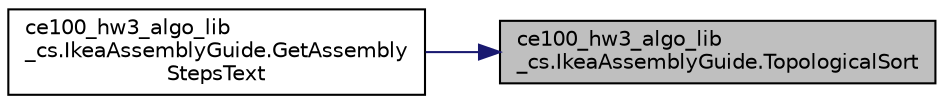 digraph "ce100_hw3_algo_lib_cs.IkeaAssemblyGuide.TopologicalSort"
{
 // INTERACTIVE_SVG=YES
 // LATEX_PDF_SIZE
  edge [fontname="Helvetica",fontsize="10",labelfontname="Helvetica",labelfontsize="10"];
  node [fontname="Helvetica",fontsize="10",shape=record];
  rankdir="RL";
  Node1 [label="ce100_hw3_algo_lib\l_cs.IkeaAssemblyGuide.TopologicalSort",height=0.2,width=0.4,color="black", fillcolor="grey75", style="filled", fontcolor="black",tooltip=" "];
  Node1 -> Node2 [dir="back",color="midnightblue",fontsize="10",style="solid",fontname="Helvetica"];
  Node2 [label="ce100_hw3_algo_lib\l_cs.IkeaAssemblyGuide.GetAssembly\lStepsText",height=0.2,width=0.4,color="black", fillcolor="white", style="filled",URL="$dc/d3c/a00028.html#a5a37eabd8663914298f1c17e36adcfbe",tooltip=" "];
}
